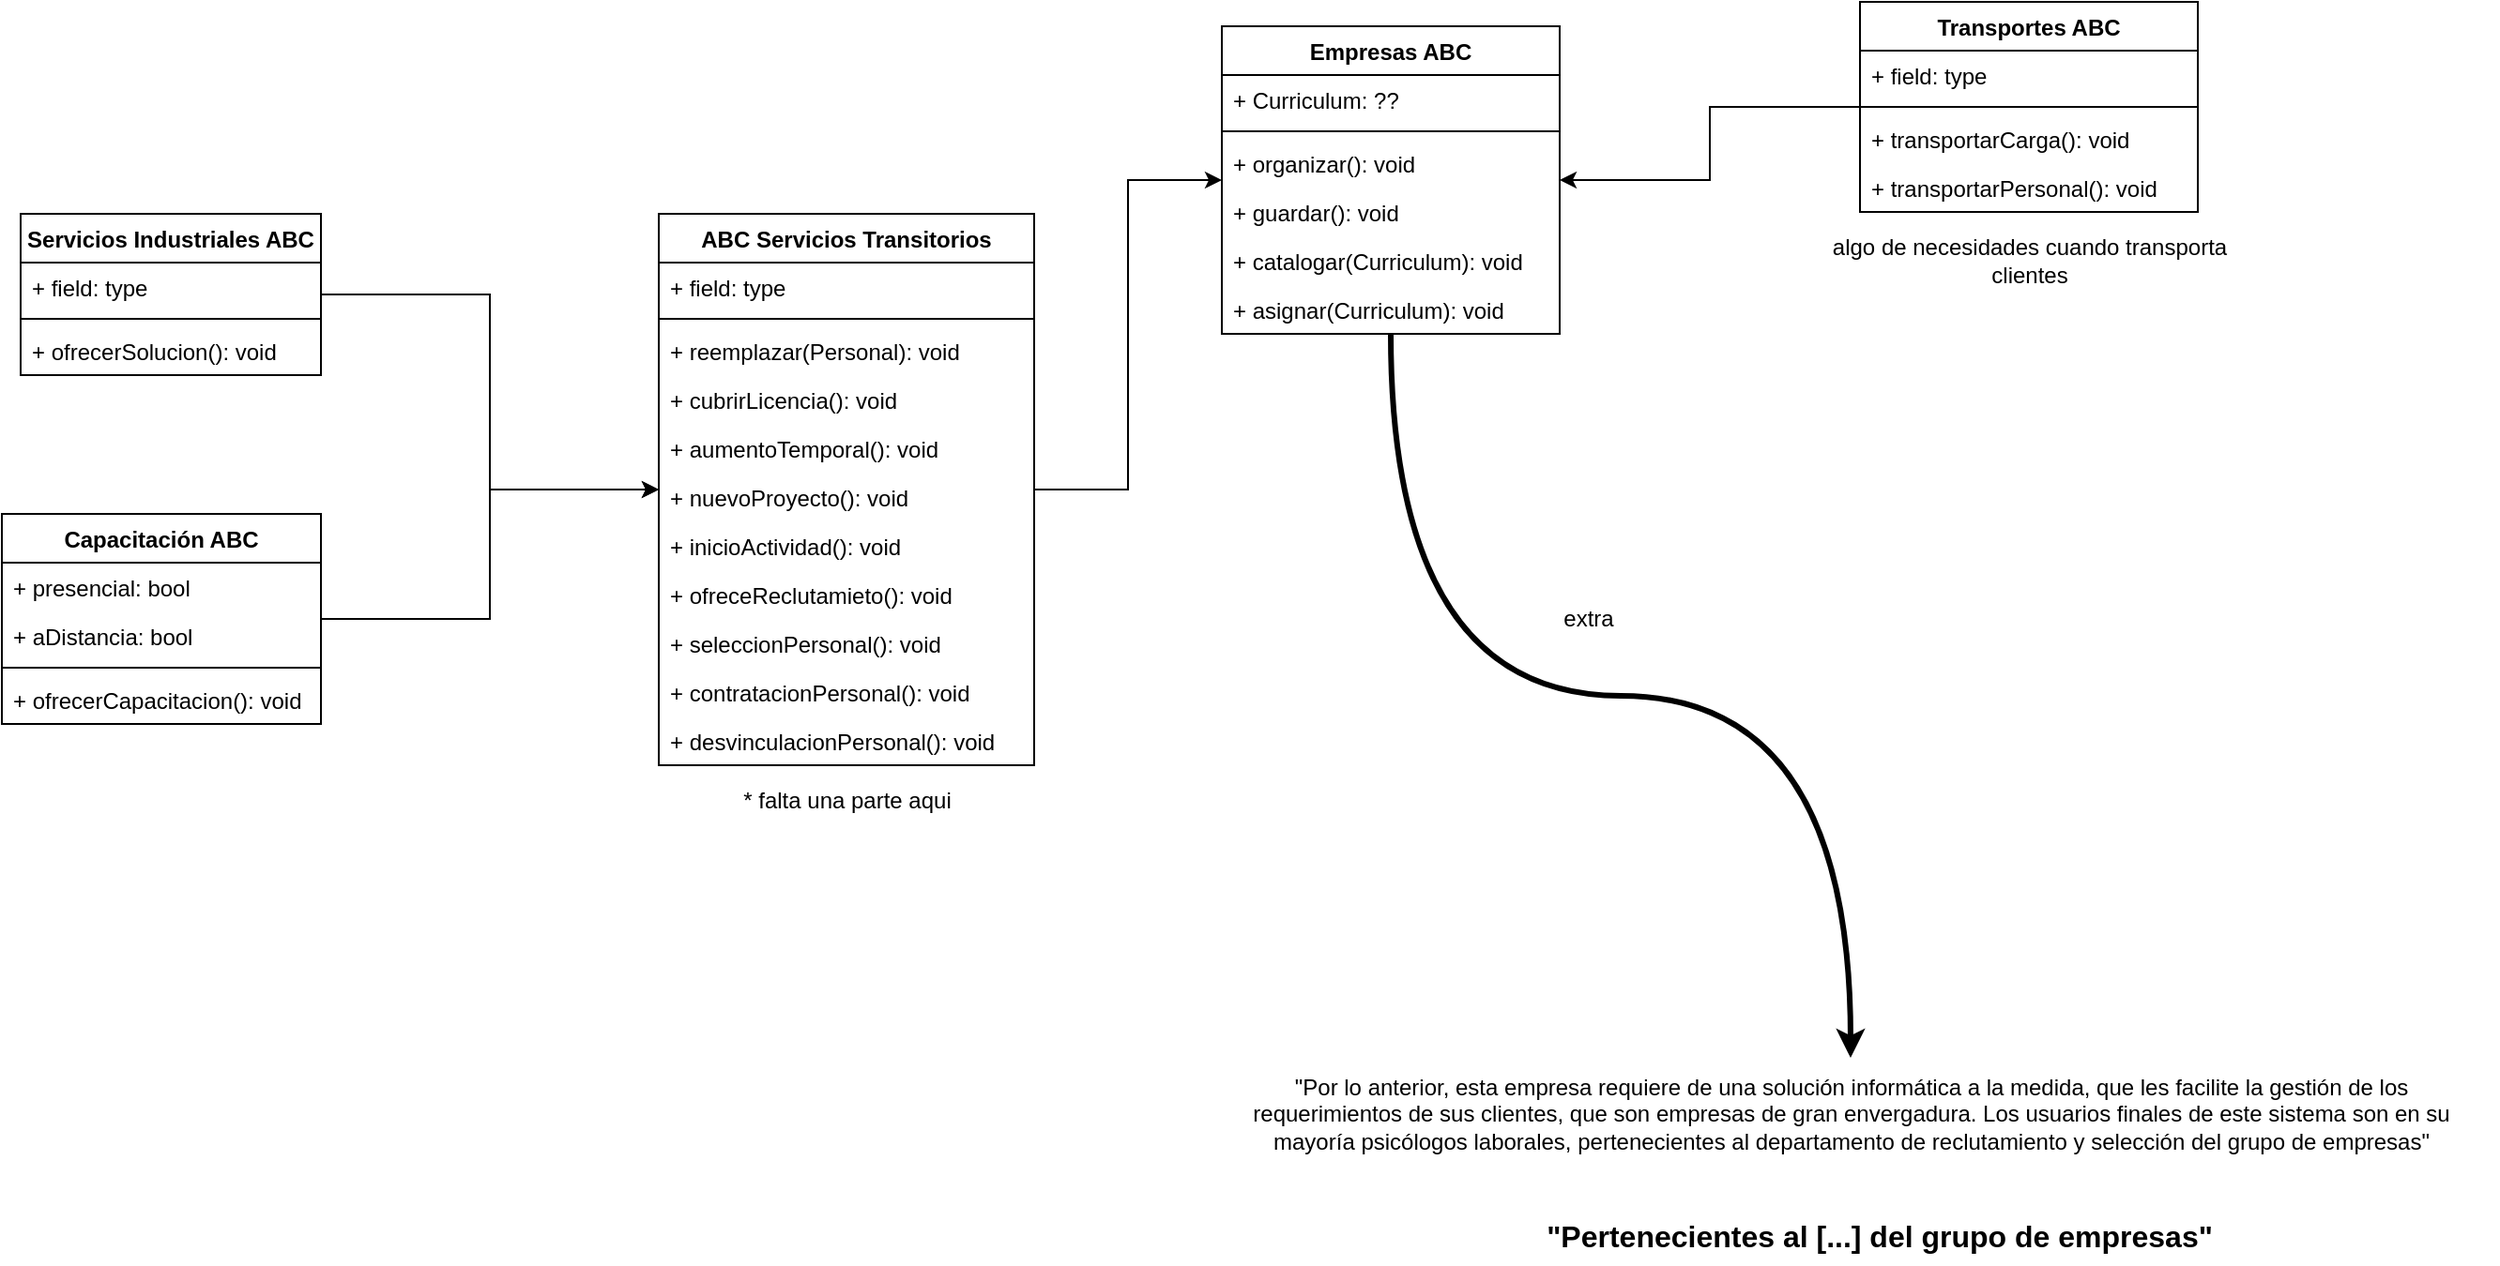 <mxfile version="21.1.8" type="github">
  <diagram id="C5RBs43oDa-KdzZeNtuy" name="Page-1">
    <mxGraphModel dx="1834" dy="774" grid="1" gridSize="10" guides="1" tooltips="1" connect="1" arrows="1" fold="1" page="0" pageScale="1" pageWidth="827" pageHeight="1169" math="0" shadow="0">
      <root>
        <mxCell id="WIyWlLk6GJQsqaUBKTNV-0" />
        <mxCell id="WIyWlLk6GJQsqaUBKTNV-1" parent="WIyWlLk6GJQsqaUBKTNV-0" />
        <mxCell id="Sg-bF8OAHNIGJvD8ZlnK-46" style="edgeStyle=orthogonalEdgeStyle;rounded=0;orthogonalLoop=1;jettySize=auto;html=1;" edge="1" parent="WIyWlLk6GJQsqaUBKTNV-1" source="Sg-bF8OAHNIGJvD8ZlnK-0" target="Sg-bF8OAHNIGJvD8ZlnK-24">
          <mxGeometry relative="1" as="geometry" />
        </mxCell>
        <mxCell id="Sg-bF8OAHNIGJvD8ZlnK-0" value="Transportes ABC" style="swimlane;fontStyle=1;align=center;verticalAlign=top;childLayout=stackLayout;horizontal=1;startSize=26;horizontalStack=0;resizeParent=1;resizeParentMax=0;resizeLast=0;collapsible=1;marginBottom=0;whiteSpace=wrap;html=1;" vertex="1" parent="WIyWlLk6GJQsqaUBKTNV-1">
          <mxGeometry x="670" y="67" width="180" height="112" as="geometry" />
        </mxCell>
        <mxCell id="Sg-bF8OAHNIGJvD8ZlnK-1" value="+ field: type" style="text;strokeColor=none;fillColor=none;align=left;verticalAlign=top;spacingLeft=4;spacingRight=4;overflow=hidden;rotatable=0;points=[[0,0.5],[1,0.5]];portConstraint=eastwest;whiteSpace=wrap;html=1;" vertex="1" parent="Sg-bF8OAHNIGJvD8ZlnK-0">
          <mxGeometry y="26" width="180" height="26" as="geometry" />
        </mxCell>
        <mxCell id="Sg-bF8OAHNIGJvD8ZlnK-2" value="" style="line;strokeWidth=1;fillColor=none;align=left;verticalAlign=middle;spacingTop=-1;spacingLeft=3;spacingRight=3;rotatable=0;labelPosition=right;points=[];portConstraint=eastwest;strokeColor=inherit;" vertex="1" parent="Sg-bF8OAHNIGJvD8ZlnK-0">
          <mxGeometry y="52" width="180" height="8" as="geometry" />
        </mxCell>
        <mxCell id="Sg-bF8OAHNIGJvD8ZlnK-3" value="+ transportarCarga(): void" style="text;strokeColor=none;fillColor=none;align=left;verticalAlign=top;spacingLeft=4;spacingRight=4;overflow=hidden;rotatable=0;points=[[0,0.5],[1,0.5]];portConstraint=eastwest;whiteSpace=wrap;html=1;" vertex="1" parent="Sg-bF8OAHNIGJvD8ZlnK-0">
          <mxGeometry y="60" width="180" height="26" as="geometry" />
        </mxCell>
        <mxCell id="Sg-bF8OAHNIGJvD8ZlnK-45" value="+ transportarPersonal(): void" style="text;strokeColor=none;fillColor=none;align=left;verticalAlign=top;spacingLeft=4;spacingRight=4;overflow=hidden;rotatable=0;points=[[0,0.5],[1,0.5]];portConstraint=eastwest;whiteSpace=wrap;html=1;" vertex="1" parent="Sg-bF8OAHNIGJvD8ZlnK-0">
          <mxGeometry y="86" width="180" height="26" as="geometry" />
        </mxCell>
        <mxCell id="Sg-bF8OAHNIGJvD8ZlnK-41" style="edgeStyle=orthogonalEdgeStyle;rounded=0;orthogonalLoop=1;jettySize=auto;html=1;" edge="1" parent="WIyWlLk6GJQsqaUBKTNV-1" source="Sg-bF8OAHNIGJvD8ZlnK-4" target="Sg-bF8OAHNIGJvD8ZlnK-24">
          <mxGeometry relative="1" as="geometry" />
        </mxCell>
        <mxCell id="Sg-bF8OAHNIGJvD8ZlnK-4" value="ABC Servicios Transitorios" style="swimlane;fontStyle=1;align=center;verticalAlign=top;childLayout=stackLayout;horizontal=1;startSize=26;horizontalStack=0;resizeParent=1;resizeParentMax=0;resizeLast=0;collapsible=1;marginBottom=0;whiteSpace=wrap;html=1;gradientColor=none;" vertex="1" parent="WIyWlLk6GJQsqaUBKTNV-1">
          <mxGeometry x="30" y="180" width="200" height="294" as="geometry" />
        </mxCell>
        <mxCell id="Sg-bF8OAHNIGJvD8ZlnK-5" value="+ field: type" style="text;strokeColor=none;fillColor=none;align=left;verticalAlign=top;spacingLeft=4;spacingRight=4;overflow=hidden;rotatable=0;points=[[0,0.5],[1,0.5]];portConstraint=eastwest;whiteSpace=wrap;html=1;" vertex="1" parent="Sg-bF8OAHNIGJvD8ZlnK-4">
          <mxGeometry y="26" width="200" height="26" as="geometry" />
        </mxCell>
        <mxCell id="Sg-bF8OAHNIGJvD8ZlnK-6" value="" style="line;strokeWidth=1;fillColor=none;align=left;verticalAlign=middle;spacingTop=-1;spacingLeft=3;spacingRight=3;rotatable=0;labelPosition=right;points=[];portConstraint=eastwest;strokeColor=inherit;" vertex="1" parent="Sg-bF8OAHNIGJvD8ZlnK-4">
          <mxGeometry y="52" width="200" height="8" as="geometry" />
        </mxCell>
        <mxCell id="Sg-bF8OAHNIGJvD8ZlnK-32" value="+ reemplazar(Personal): void" style="text;strokeColor=none;fillColor=none;align=left;verticalAlign=top;spacingLeft=4;spacingRight=4;overflow=hidden;rotatable=0;points=[[0,0.5],[1,0.5]];portConstraint=eastwest;whiteSpace=wrap;html=1;" vertex="1" parent="Sg-bF8OAHNIGJvD8ZlnK-4">
          <mxGeometry y="60" width="200" height="26" as="geometry" />
        </mxCell>
        <mxCell id="Sg-bF8OAHNIGJvD8ZlnK-33" value="&lt;div&gt;+ cubrirLicencia(): void&lt;/div&gt;" style="text;strokeColor=none;fillColor=none;align=left;verticalAlign=top;spacingLeft=4;spacingRight=4;overflow=hidden;rotatable=0;points=[[0,0.5],[1,0.5]];portConstraint=eastwest;whiteSpace=wrap;html=1;" vertex="1" parent="Sg-bF8OAHNIGJvD8ZlnK-4">
          <mxGeometry y="86" width="200" height="26" as="geometry" />
        </mxCell>
        <mxCell id="Sg-bF8OAHNIGJvD8ZlnK-34" value="+ aumentoTemporal(): void" style="text;strokeColor=none;fillColor=none;align=left;verticalAlign=top;spacingLeft=4;spacingRight=4;overflow=hidden;rotatable=0;points=[[0,0.5],[1,0.5]];portConstraint=eastwest;whiteSpace=wrap;html=1;" vertex="1" parent="Sg-bF8OAHNIGJvD8ZlnK-4">
          <mxGeometry y="112" width="200" height="26" as="geometry" />
        </mxCell>
        <mxCell id="Sg-bF8OAHNIGJvD8ZlnK-35" value="+ nuevoProyecto(): void" style="text;strokeColor=none;fillColor=none;align=left;verticalAlign=top;spacingLeft=4;spacingRight=4;overflow=hidden;rotatable=0;points=[[0,0.5],[1,0.5]];portConstraint=eastwest;whiteSpace=wrap;html=1;" vertex="1" parent="Sg-bF8OAHNIGJvD8ZlnK-4">
          <mxGeometry y="138" width="200" height="26" as="geometry" />
        </mxCell>
        <mxCell id="Sg-bF8OAHNIGJvD8ZlnK-7" value="+ inicioActividad(): void" style="text;strokeColor=none;fillColor=none;align=left;verticalAlign=top;spacingLeft=4;spacingRight=4;overflow=hidden;rotatable=0;points=[[0,0.5],[1,0.5]];portConstraint=eastwest;whiteSpace=wrap;html=1;" vertex="1" parent="Sg-bF8OAHNIGJvD8ZlnK-4">
          <mxGeometry y="164" width="200" height="26" as="geometry" />
        </mxCell>
        <mxCell id="Sg-bF8OAHNIGJvD8ZlnK-37" value="+ ofreceReclutamieto(): void" style="text;strokeColor=none;fillColor=none;align=left;verticalAlign=top;spacingLeft=4;spacingRight=4;overflow=hidden;rotatable=0;points=[[0,0.5],[1,0.5]];portConstraint=eastwest;whiteSpace=wrap;html=1;" vertex="1" parent="Sg-bF8OAHNIGJvD8ZlnK-4">
          <mxGeometry y="190" width="200" height="26" as="geometry" />
        </mxCell>
        <mxCell id="Sg-bF8OAHNIGJvD8ZlnK-36" value="+ seleccionPersonal(): void" style="text;strokeColor=none;fillColor=none;align=left;verticalAlign=top;spacingLeft=4;spacingRight=4;overflow=hidden;rotatable=0;points=[[0,0.5],[1,0.5]];portConstraint=eastwest;whiteSpace=wrap;html=1;" vertex="1" parent="Sg-bF8OAHNIGJvD8ZlnK-4">
          <mxGeometry y="216" width="200" height="26" as="geometry" />
        </mxCell>
        <mxCell id="Sg-bF8OAHNIGJvD8ZlnK-38" value="+ contratacionPersonal(): void" style="text;strokeColor=none;fillColor=none;align=left;verticalAlign=top;spacingLeft=4;spacingRight=4;overflow=hidden;rotatable=0;points=[[0,0.5],[1,0.5]];portConstraint=eastwest;whiteSpace=wrap;html=1;" vertex="1" parent="Sg-bF8OAHNIGJvD8ZlnK-4">
          <mxGeometry y="242" width="200" height="26" as="geometry" />
        </mxCell>
        <mxCell id="Sg-bF8OAHNIGJvD8ZlnK-39" value="+ desvinculacionPersonal(): void" style="text;strokeColor=none;fillColor=none;align=left;verticalAlign=top;spacingLeft=4;spacingRight=4;overflow=hidden;rotatable=0;points=[[0,0.5],[1,0.5]];portConstraint=eastwest;whiteSpace=wrap;html=1;" vertex="1" parent="Sg-bF8OAHNIGJvD8ZlnK-4">
          <mxGeometry y="268" width="200" height="26" as="geometry" />
        </mxCell>
        <mxCell id="Sg-bF8OAHNIGJvD8ZlnK-42" style="edgeStyle=orthogonalEdgeStyle;rounded=0;orthogonalLoop=1;jettySize=auto;html=1;" edge="1" parent="WIyWlLk6GJQsqaUBKTNV-1" source="Sg-bF8OAHNIGJvD8ZlnK-8" target="Sg-bF8OAHNIGJvD8ZlnK-4">
          <mxGeometry relative="1" as="geometry" />
        </mxCell>
        <mxCell id="Sg-bF8OAHNIGJvD8ZlnK-8" value="Servicios Industriales ABC" style="swimlane;fontStyle=1;align=center;verticalAlign=top;childLayout=stackLayout;horizontal=1;startSize=26;horizontalStack=0;resizeParent=1;resizeParentMax=0;resizeLast=0;collapsible=1;marginBottom=0;whiteSpace=wrap;html=1;" vertex="1" parent="WIyWlLk6GJQsqaUBKTNV-1">
          <mxGeometry x="-310" y="180" width="160" height="86" as="geometry" />
        </mxCell>
        <mxCell id="Sg-bF8OAHNIGJvD8ZlnK-9" value="+ field: type" style="text;strokeColor=none;fillColor=none;align=left;verticalAlign=top;spacingLeft=4;spacingRight=4;overflow=hidden;rotatable=0;points=[[0,0.5],[1,0.5]];portConstraint=eastwest;whiteSpace=wrap;html=1;" vertex="1" parent="Sg-bF8OAHNIGJvD8ZlnK-8">
          <mxGeometry y="26" width="160" height="26" as="geometry" />
        </mxCell>
        <mxCell id="Sg-bF8OAHNIGJvD8ZlnK-10" value="" style="line;strokeWidth=1;fillColor=none;align=left;verticalAlign=middle;spacingTop=-1;spacingLeft=3;spacingRight=3;rotatable=0;labelPosition=right;points=[];portConstraint=eastwest;strokeColor=inherit;" vertex="1" parent="Sg-bF8OAHNIGJvD8ZlnK-8">
          <mxGeometry y="52" width="160" height="8" as="geometry" />
        </mxCell>
        <mxCell id="Sg-bF8OAHNIGJvD8ZlnK-11" value="+ ofrecerSolucion(): void" style="text;strokeColor=none;fillColor=none;align=left;verticalAlign=top;spacingLeft=4;spacingRight=4;overflow=hidden;rotatable=0;points=[[0,0.5],[1,0.5]];portConstraint=eastwest;whiteSpace=wrap;html=1;" vertex="1" parent="Sg-bF8OAHNIGJvD8ZlnK-8">
          <mxGeometry y="60" width="160" height="26" as="geometry" />
        </mxCell>
        <mxCell id="Sg-bF8OAHNIGJvD8ZlnK-44" style="edgeStyle=orthogonalEdgeStyle;rounded=0;orthogonalLoop=1;jettySize=auto;html=1;" edge="1" parent="WIyWlLk6GJQsqaUBKTNV-1" source="Sg-bF8OAHNIGJvD8ZlnK-12" target="Sg-bF8OAHNIGJvD8ZlnK-4">
          <mxGeometry relative="1" as="geometry" />
        </mxCell>
        <mxCell id="Sg-bF8OAHNIGJvD8ZlnK-12" value="Capacitación ABC" style="swimlane;fontStyle=1;align=center;verticalAlign=top;childLayout=stackLayout;horizontal=1;startSize=26;horizontalStack=0;resizeParent=1;resizeParentMax=0;resizeLast=0;collapsible=1;marginBottom=0;whiteSpace=wrap;html=1;" vertex="1" parent="WIyWlLk6GJQsqaUBKTNV-1">
          <mxGeometry x="-320" y="340" width="170" height="112" as="geometry" />
        </mxCell>
        <mxCell id="Sg-bF8OAHNIGJvD8ZlnK-13" value="+ presencial: bool" style="text;strokeColor=none;fillColor=none;align=left;verticalAlign=top;spacingLeft=4;spacingRight=4;overflow=hidden;rotatable=0;points=[[0,0.5],[1,0.5]];portConstraint=eastwest;whiteSpace=wrap;html=1;" vertex="1" parent="Sg-bF8OAHNIGJvD8ZlnK-12">
          <mxGeometry y="26" width="170" height="26" as="geometry" />
        </mxCell>
        <mxCell id="Sg-bF8OAHNIGJvD8ZlnK-43" value="+ aDistancia: bool" style="text;strokeColor=none;fillColor=none;align=left;verticalAlign=top;spacingLeft=4;spacingRight=4;overflow=hidden;rotatable=0;points=[[0,0.5],[1,0.5]];portConstraint=eastwest;whiteSpace=wrap;html=1;" vertex="1" parent="Sg-bF8OAHNIGJvD8ZlnK-12">
          <mxGeometry y="52" width="170" height="26" as="geometry" />
        </mxCell>
        <mxCell id="Sg-bF8OAHNIGJvD8ZlnK-14" value="" style="line;strokeWidth=1;fillColor=none;align=left;verticalAlign=middle;spacingTop=-1;spacingLeft=3;spacingRight=3;rotatable=0;labelPosition=right;points=[];portConstraint=eastwest;strokeColor=inherit;" vertex="1" parent="Sg-bF8OAHNIGJvD8ZlnK-12">
          <mxGeometry y="78" width="170" height="8" as="geometry" />
        </mxCell>
        <mxCell id="Sg-bF8OAHNIGJvD8ZlnK-15" value="+ ofrecerCapacitacion(): void" style="text;strokeColor=none;fillColor=none;align=left;verticalAlign=top;spacingLeft=4;spacingRight=4;overflow=hidden;rotatable=0;points=[[0,0.5],[1,0.5]];portConstraint=eastwest;whiteSpace=wrap;html=1;" vertex="1" parent="Sg-bF8OAHNIGJvD8ZlnK-12">
          <mxGeometry y="86" width="170" height="26" as="geometry" />
        </mxCell>
        <mxCell id="Sg-bF8OAHNIGJvD8ZlnK-52" style="edgeStyle=orthogonalEdgeStyle;rounded=0;orthogonalLoop=1;jettySize=auto;html=1;strokeWidth=3;curved=1;" edge="1" parent="WIyWlLk6GJQsqaUBKTNV-1" source="Sg-bF8OAHNIGJvD8ZlnK-24" target="Sg-bF8OAHNIGJvD8ZlnK-51">
          <mxGeometry relative="1" as="geometry" />
        </mxCell>
        <mxCell id="Sg-bF8OAHNIGJvD8ZlnK-24" value="Empresas ABC" style="swimlane;fontStyle=1;align=center;verticalAlign=top;childLayout=stackLayout;horizontal=1;startSize=26;horizontalStack=0;resizeParent=1;resizeParentMax=0;resizeLast=0;collapsible=1;marginBottom=0;whiteSpace=wrap;html=1;" vertex="1" parent="WIyWlLk6GJQsqaUBKTNV-1">
          <mxGeometry x="330" y="80" width="180" height="164" as="geometry" />
        </mxCell>
        <mxCell id="Sg-bF8OAHNIGJvD8ZlnK-25" value="+ Curriculum: ??" style="text;strokeColor=none;fillColor=none;align=left;verticalAlign=top;spacingLeft=4;spacingRight=4;overflow=hidden;rotatable=0;points=[[0,0.5],[1,0.5]];portConstraint=eastwest;whiteSpace=wrap;html=1;" vertex="1" parent="Sg-bF8OAHNIGJvD8ZlnK-24">
          <mxGeometry y="26" width="180" height="26" as="geometry" />
        </mxCell>
        <mxCell id="Sg-bF8OAHNIGJvD8ZlnK-26" value="" style="line;strokeWidth=1;fillColor=none;align=left;verticalAlign=middle;spacingTop=-1;spacingLeft=3;spacingRight=3;rotatable=0;labelPosition=right;points=[];portConstraint=eastwest;strokeColor=inherit;" vertex="1" parent="Sg-bF8OAHNIGJvD8ZlnK-24">
          <mxGeometry y="52" width="180" height="8" as="geometry" />
        </mxCell>
        <mxCell id="Sg-bF8OAHNIGJvD8ZlnK-27" value="+ organizar(): void" style="text;strokeColor=none;fillColor=none;align=left;verticalAlign=top;spacingLeft=4;spacingRight=4;overflow=hidden;rotatable=0;points=[[0,0.5],[1,0.5]];portConstraint=eastwest;whiteSpace=wrap;html=1;" vertex="1" parent="Sg-bF8OAHNIGJvD8ZlnK-24">
          <mxGeometry y="60" width="180" height="26" as="geometry" />
        </mxCell>
        <mxCell id="Sg-bF8OAHNIGJvD8ZlnK-48" value="+ guardar(): void" style="text;strokeColor=none;fillColor=none;align=left;verticalAlign=top;spacingLeft=4;spacingRight=4;overflow=hidden;rotatable=0;points=[[0,0.5],[1,0.5]];portConstraint=eastwest;whiteSpace=wrap;html=1;" vertex="1" parent="Sg-bF8OAHNIGJvD8ZlnK-24">
          <mxGeometry y="86" width="180" height="26" as="geometry" />
        </mxCell>
        <mxCell id="Sg-bF8OAHNIGJvD8ZlnK-49" value="+ catalogar(Curriculum): void" style="text;strokeColor=none;fillColor=none;align=left;verticalAlign=top;spacingLeft=4;spacingRight=4;overflow=hidden;rotatable=0;points=[[0,0.5],[1,0.5]];portConstraint=eastwest;whiteSpace=wrap;html=1;" vertex="1" parent="Sg-bF8OAHNIGJvD8ZlnK-24">
          <mxGeometry y="112" width="180" height="26" as="geometry" />
        </mxCell>
        <mxCell id="Sg-bF8OAHNIGJvD8ZlnK-50" value="+ asignar(Curriculum): void" style="text;strokeColor=none;fillColor=none;align=left;verticalAlign=top;spacingLeft=4;spacingRight=4;overflow=hidden;rotatable=0;points=[[0,0.5],[1,0.5]];portConstraint=eastwest;whiteSpace=wrap;html=1;" vertex="1" parent="Sg-bF8OAHNIGJvD8ZlnK-24">
          <mxGeometry y="138" width="180" height="26" as="geometry" />
        </mxCell>
        <mxCell id="Sg-bF8OAHNIGJvD8ZlnK-40" value="* falta una parte aqui" style="text;html=1;align=center;verticalAlign=middle;resizable=0;points=[];autosize=1;strokeColor=none;fillColor=none;" vertex="1" parent="WIyWlLk6GJQsqaUBKTNV-1">
          <mxGeometry x="60" y="478" width="140" height="30" as="geometry" />
        </mxCell>
        <mxCell id="Sg-bF8OAHNIGJvD8ZlnK-47" value="&lt;div&gt;algo de necesidades cuando transporta&lt;/div&gt;&lt;div&gt;clientes&lt;br&gt;&lt;/div&gt;" style="text;html=1;align=center;verticalAlign=middle;resizable=0;points=[];autosize=1;strokeColor=none;fillColor=none;" vertex="1" parent="WIyWlLk6GJQsqaUBKTNV-1">
          <mxGeometry x="640" y="185" width="240" height="40" as="geometry" />
        </mxCell>
        <mxCell id="Sg-bF8OAHNIGJvD8ZlnK-51" value="&quot;Por lo anterior, esta empresa requiere de una solución informática a la medida, que les facilite la gestión de los&lt;br role=&quot;presentation&quot;&gt;&lt;span dir=&quot;ltr&quot; role=&quot;presentation&quot; style=&quot;left: 9.26%; top: 82.83%; font-size: calc(var(--scale-factor)*9.96px); font-family: sans-serif; transform: scaleX(0.942);&quot;&gt;requerimientos de sus clientes, que son empresas de gran envergadura. Los usuarios finales de este sistema son en su&lt;/span&gt;&lt;br role=&quot;presentation&quot;&gt;&lt;span class=&quot;&quot; dir=&quot;ltr&quot; role=&quot;presentation&quot; style=&quot;left: 9.26%; top: 84.34%; font-size: calc(var(--scale-factor)*9.96px); font-family: sans-serif; transform: scaleX(0.977);&quot;&gt;mayoría psicólogos laborales, pertenecientes al departamento de &lt;span class=&quot;highlight appended&quot;&gt;recluta&lt;/span&gt;miento y selección del grupo de empresas&quot;&lt;/span&gt;" style="text;html=1;align=center;verticalAlign=middle;resizable=0;points=[];autosize=1;strokeColor=none;fillColor=none;" vertex="1" parent="WIyWlLk6GJQsqaUBKTNV-1">
          <mxGeometry x="320" y="630" width="690" height="60" as="geometry" />
        </mxCell>
        <mxCell id="Sg-bF8OAHNIGJvD8ZlnK-53" value="&lt;div&gt;extra&lt;/div&gt;" style="text;html=1;align=center;verticalAlign=middle;resizable=0;points=[];autosize=1;strokeColor=none;fillColor=none;" vertex="1" parent="WIyWlLk6GJQsqaUBKTNV-1">
          <mxGeometry x="500" y="381" width="50" height="30" as="geometry" />
        </mxCell>
        <mxCell id="Sg-bF8OAHNIGJvD8ZlnK-54" value="&lt;font style=&quot;font-size: 16px;&quot;&gt;&lt;b&gt;&quot;Pertenecientes al [...] del grupo de empresas&quot;&lt;/b&gt;&lt;/font&gt;" style="text;html=1;align=center;verticalAlign=middle;resizable=0;points=[];autosize=1;strokeColor=none;fillColor=none;strokeWidth=5;" vertex="1" parent="WIyWlLk6GJQsqaUBKTNV-1">
          <mxGeometry x="490" y="710" width="380" height="30" as="geometry" />
        </mxCell>
      </root>
    </mxGraphModel>
  </diagram>
</mxfile>
